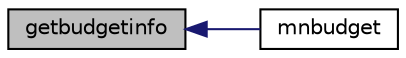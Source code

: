 digraph "getbudgetinfo"
{
  edge [fontname="Helvetica",fontsize="10",labelfontname="Helvetica",labelfontsize="10"];
  node [fontname="Helvetica",fontsize="10",shape=record];
  rankdir="LR";
  Node132 [label="getbudgetinfo",height=0.2,width=0.4,color="black", fillcolor="grey75", style="filled", fontcolor="black"];
  Node132 -> Node133 [dir="back",color="midnightblue",fontsize="10",style="solid",fontname="Helvetica"];
  Node133 [label="mnbudget",height=0.2,width=0.4,color="black", fillcolor="white", style="filled",URL="$rpcmasternode-budget_8cpp.html#aeabbf924be4d2ce4bedb28a394e1fc6b"];
}
